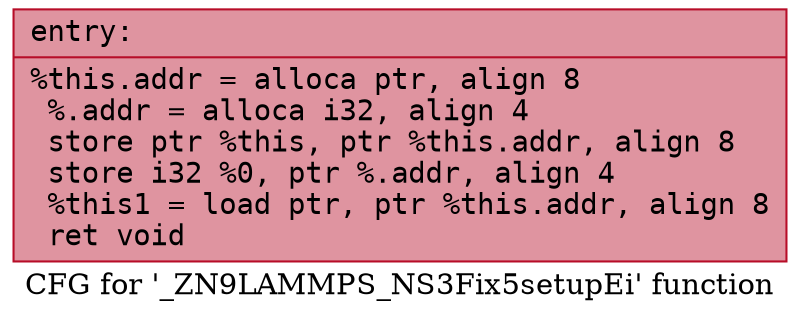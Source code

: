 digraph "CFG for '_ZN9LAMMPS_NS3Fix5setupEi' function" {
	label="CFG for '_ZN9LAMMPS_NS3Fix5setupEi' function";

	Node0x55d7f49bd690 [shape=record,color="#b70d28ff", style=filled, fillcolor="#b70d2870" fontname="Courier",label="{entry:\l|  %this.addr = alloca ptr, align 8\l  %.addr = alloca i32, align 4\l  store ptr %this, ptr %this.addr, align 8\l  store i32 %0, ptr %.addr, align 4\l  %this1 = load ptr, ptr %this.addr, align 8\l  ret void\l}"];
}
